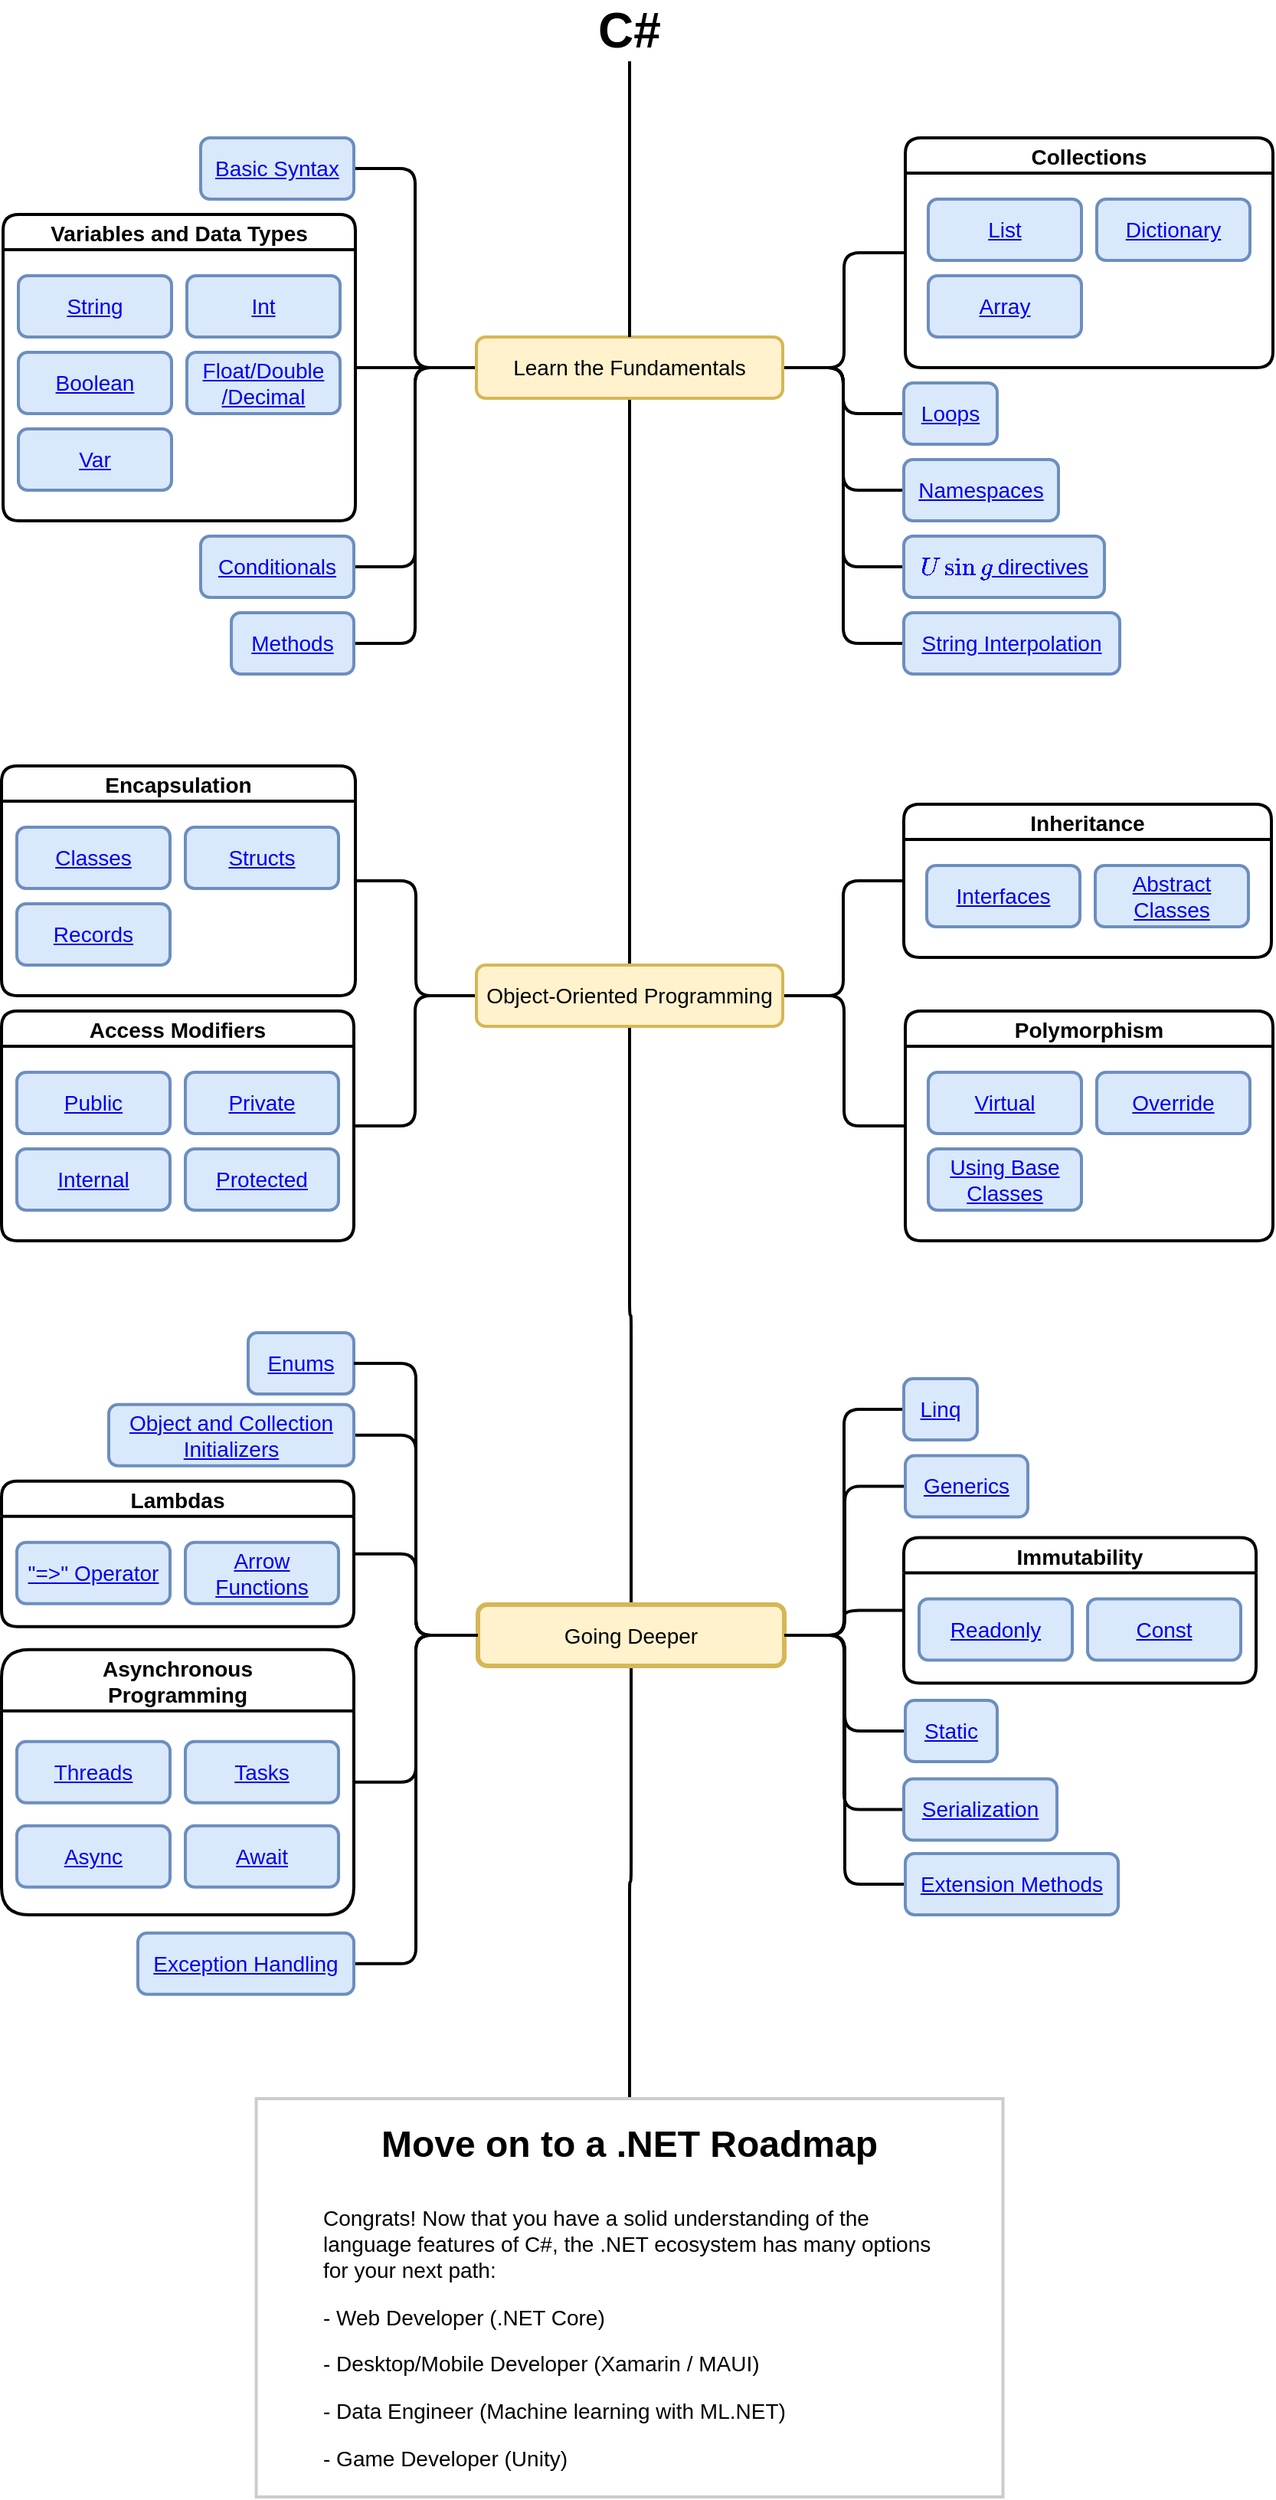 <mxfile version="16.5.2" type="github">
  <diagram id="Bi8yQc8i4gSCwa7ISA3M" name="Page-1">
    <mxGraphModel dx="1038" dy="575" grid="1" gridSize="10" guides="1" tooltips="1" connect="1" arrows="0" fold="1" page="1" pageScale="1" pageWidth="850" pageHeight="1100" math="0" shadow="0">
      <root>
        <mxCell id="0" />
        <mxCell id="1" parent="0" />
        <mxCell id="HOgNb5vJPWKjZWPz9B7e-17" style="edgeStyle=orthogonalEdgeStyle;rounded=1;orthogonalLoop=1;jettySize=auto;html=1;exitX=0;exitY=0.5;exitDx=0;exitDy=0;entryX=1;entryY=0.5;entryDx=0;entryDy=0;fontSize=14;endArrow=none;endFill=0;strokeWidth=2;" parent="1" source="HOgNb5vJPWKjZWPz9B7e-1" target="HOgNb5vJPWKjZWPz9B7e-3" edge="1">
          <mxGeometry relative="1" as="geometry">
            <mxPoint x="311" y="150" as="sourcePoint" />
          </mxGeometry>
        </mxCell>
        <mxCell id="HOgNb5vJPWKjZWPz9B7e-18" style="edgeStyle=orthogonalEdgeStyle;rounded=1;orthogonalLoop=1;jettySize=auto;html=1;exitX=0;exitY=0.5;exitDx=0;exitDy=0;entryX=1;entryY=0.5;entryDx=0;entryDy=0;fontSize=14;endArrow=none;endFill=0;strokeWidth=2;" parent="1" source="HOgNb5vJPWKjZWPz9B7e-1" target="lwvj8f8YE6O9QnCj63W--41" edge="1">
          <mxGeometry relative="1" as="geometry">
            <mxPoint x="311" y="150" as="sourcePoint" />
            <mxPoint x="250" y="290" as="targetPoint" />
          </mxGeometry>
        </mxCell>
        <mxCell id="HOgNb5vJPWKjZWPz9B7e-20" style="edgeStyle=orthogonalEdgeStyle;rounded=1;orthogonalLoop=1;jettySize=auto;html=1;exitX=0;exitY=0.5;exitDx=0;exitDy=0;entryX=1;entryY=0.5;entryDx=0;entryDy=0;fontSize=14;endArrow=none;endFill=0;strokeWidth=2;" parent="1" source="HOgNb5vJPWKjZWPz9B7e-1" target="HOgNb5vJPWKjZWPz9B7e-5" edge="1">
          <mxGeometry relative="1" as="geometry">
            <mxPoint x="311" y="150" as="sourcePoint" />
          </mxGeometry>
        </mxCell>
        <mxCell id="HOgNb5vJPWKjZWPz9B7e-21" style="edgeStyle=orthogonalEdgeStyle;rounded=1;orthogonalLoop=1;jettySize=auto;html=1;exitX=0;exitY=0.5;exitDx=0;exitDy=0;entryX=1;entryY=0.5;entryDx=0;entryDy=0;fontSize=14;endArrow=none;endFill=0;strokeWidth=2;" parent="1" source="HOgNb5vJPWKjZWPz9B7e-1" target="HOgNb5vJPWKjZWPz9B7e-6" edge="1">
          <mxGeometry relative="1" as="geometry">
            <mxPoint x="311" y="150" as="sourcePoint" />
          </mxGeometry>
        </mxCell>
        <mxCell id="HOgNb5vJPWKjZWPz9B7e-24" style="edgeStyle=orthogonalEdgeStyle;rounded=1;orthogonalLoop=1;jettySize=auto;html=1;exitX=1;exitY=0.5;exitDx=0;exitDy=0;entryX=0;entryY=0.5;entryDx=0;entryDy=0;fontSize=14;endArrow=none;endFill=0;strokeWidth=2;" parent="1" source="HOgNb5vJPWKjZWPz9B7e-1" target="HOgNb5vJPWKjZWPz9B7e-7" edge="1">
          <mxGeometry relative="1" as="geometry" />
        </mxCell>
        <mxCell id="HOgNb5vJPWKjZWPz9B7e-25" style="edgeStyle=orthogonalEdgeStyle;rounded=1;orthogonalLoop=1;jettySize=auto;html=1;exitX=1;exitY=0.5;exitDx=0;exitDy=0;entryX=0;entryY=0.5;entryDx=0;entryDy=0;fontSize=14;endArrow=none;endFill=0;strokeWidth=2;" parent="1" source="HOgNb5vJPWKjZWPz9B7e-1" target="HOgNb5vJPWKjZWPz9B7e-10" edge="1">
          <mxGeometry relative="1" as="geometry" />
        </mxCell>
        <mxCell id="HOgNb5vJPWKjZWPz9B7e-28" style="edgeStyle=orthogonalEdgeStyle;rounded=1;orthogonalLoop=1;jettySize=auto;html=1;exitX=0.5;exitY=1;exitDx=0;exitDy=0;fontSize=14;endArrow=none;endFill=0;strokeWidth=2;" parent="1" source="HOgNb5vJPWKjZWPz9B7e-1" target="HOgNb5vJPWKjZWPz9B7e-27" edge="1">
          <mxGeometry relative="1" as="geometry" />
        </mxCell>
        <mxCell id="lwvj8f8YE6O9QnCj63W--19" style="edgeStyle=orthogonalEdgeStyle;rounded=1;orthogonalLoop=1;jettySize=auto;html=1;exitX=1;exitY=0.5;exitDx=0;exitDy=0;entryX=0;entryY=0.5;entryDx=0;entryDy=0;endArrow=none;endFill=0;strokeWidth=2;" parent="1" source="HOgNb5vJPWKjZWPz9B7e-1" target="HOgNb5vJPWKjZWPz9B7e-9" edge="1">
          <mxGeometry relative="1" as="geometry" />
        </mxCell>
        <mxCell id="lwvj8f8YE6O9QnCj63W--40" style="edgeStyle=orthogonalEdgeStyle;rounded=1;orthogonalLoop=1;jettySize=auto;html=1;exitX=1;exitY=0.5;exitDx=0;exitDy=0;entryX=0;entryY=0.5;entryDx=0;entryDy=0;endArrow=none;endFill=0;strokeWidth=2;" parent="1" source="HOgNb5vJPWKjZWPz9B7e-1" target="lwvj8f8YE6O9QnCj63W--36" edge="1">
          <mxGeometry relative="1" as="geometry" />
        </mxCell>
        <mxCell id="lwvj8f8YE6O9QnCj63W--48" style="edgeStyle=orthogonalEdgeStyle;rounded=1;orthogonalLoop=1;jettySize=auto;html=1;exitX=1;exitY=0.5;exitDx=0;exitDy=0;entryX=0;entryY=0.5;entryDx=0;entryDy=0;endArrow=none;endFill=0;strokeWidth=2;" parent="1" source="HOgNb5vJPWKjZWPz9B7e-1" target="lwvj8f8YE6O9QnCj63W--47" edge="1">
          <mxGeometry relative="1" as="geometry" />
        </mxCell>
        <object label="&lt;font style=&quot;font-size: 14px;&quot;&gt;Learn the Fundamentals&lt;/font&gt;" id="HOgNb5vJPWKjZWPz9B7e-1">
          <mxCell style="rounded=1;whiteSpace=wrap;html=1;fillColor=#fff2cc;strokeColor=#d6b656;strokeWidth=2;fontSize=14;" parent="1" vertex="1">
            <mxGeometry x="320" y="260" width="200" height="40" as="geometry" />
          </mxCell>
        </object>
        <mxCell id="HOgNb5vJPWKjZWPz9B7e-19" style="edgeStyle=orthogonalEdgeStyle;rounded=1;orthogonalLoop=1;jettySize=auto;html=1;exitX=0.5;exitY=1;exitDx=0;exitDy=0;entryX=0.5;entryY=0;entryDx=0;entryDy=0;fontSize=14;endArrow=none;endFill=0;strokeWidth=2;" parent="1" source="HOgNb5vJPWKjZWPz9B7e-2" target="HOgNb5vJPWKjZWPz9B7e-1" edge="1">
          <mxGeometry relative="1" as="geometry" />
        </mxCell>
        <mxCell id="HOgNb5vJPWKjZWPz9B7e-2" value="&lt;div style=&quot;font-size: 32px&quot;&gt;&lt;font style=&quot;font-size: 32px&quot;&gt;&lt;b&gt;&lt;font style=&quot;font-size: 32px&quot;&gt;C#&lt;/font&gt;&lt;/b&gt;&lt;/font&gt;&lt;/div&gt;" style="text;html=1;strokeColor=none;fillColor=none;align=center;verticalAlign=middle;whiteSpace=wrap;rounded=0;fontSize=24;" parent="1" vertex="1">
          <mxGeometry x="385" y="40" width="70" height="40" as="geometry" />
        </mxCell>
        <UserObject label="&lt;div style=&quot;font-size: 14px&quot;&gt;&lt;a href=&quot;https://docs.microsoft.com/en-us/dotnet/csharp/tour-of-csharp/tutorials/hello-world&quot;&gt;Basic Syntax&lt;/a&gt;&lt;/div&gt;" link="https://docs.microsoft.com/en-us/dotnet/csharp/tour-of-csharp/tutorials/hello-world" id="HOgNb5vJPWKjZWPz9B7e-3">
          <mxCell style="rounded=1;whiteSpace=wrap;html=1;fillColor=#dae8fc;strokeColor=#6c8ebf;strokeWidth=2;fontSize=14;" parent="1" vertex="1">
            <mxGeometry x="140" y="130" width="100" height="40" as="geometry" />
          </mxCell>
        </UserObject>
        <UserObject label="&lt;div style=&quot;font-size: 14px&quot;&gt;&lt;a href=&quot;https://docs.microsoft.com/en-us/dotnet/csharp/language-reference/statements/selection-statements&quot;&gt;Conditionals&lt;/a&gt;&lt;/div&gt;" link="https://docs.microsoft.com/en-us/dotnet/csharp/language-reference/statements/selection-statements" linkTarget="_blank" id="HOgNb5vJPWKjZWPz9B7e-5">
          <mxCell style="rounded=1;whiteSpace=wrap;html=1;fillColor=#dae8fc;strokeColor=#6c8ebf;strokeWidth=2;fontSize=14;" parent="1" vertex="1">
            <mxGeometry x="140" y="390" width="100" height="40" as="geometry" />
          </mxCell>
        </UserObject>
        <UserObject label="&lt;a href=&quot;https://docs.microsoft.com/en-us/dotnet/csharp/methods&quot;&gt;Methods&lt;/a&gt;" link="https://docs.microsoft.com/en-us/dotnet/csharp/methods" linkTarget="_blank" id="HOgNb5vJPWKjZWPz9B7e-6">
          <mxCell style="rounded=1;whiteSpace=wrap;html=1;fillColor=#dae8fc;strokeColor=#6c8ebf;strokeWidth=2;fontSize=14;" parent="1" vertex="1">
            <mxGeometry x="160" y="440" width="80" height="40" as="geometry" />
          </mxCell>
        </UserObject>
        <UserObject label="&lt;a href=&quot;https://docs.microsoft.com/en-us/dotnet/csharp/fundamentals/types/namespaces&quot;&gt;Namespaces&lt;/a&gt;" link="https://docs.microsoft.com/en-us/dotnet/csharp/fundamentals/types/namespaces" linkTarget="_blank" id="HOgNb5vJPWKjZWPz9B7e-7">
          <mxCell style="rounded=1;whiteSpace=wrap;html=1;fillColor=#dae8fc;strokeColor=#6c8ebf;strokeWidth=2;fontSize=14;" parent="1" vertex="1">
            <mxGeometry x="599" y="340" width="101" height="40" as="geometry" />
          </mxCell>
        </UserObject>
        <UserObject label="&lt;a href=&quot;https://docs.microsoft.com/en-us/dotnet/csharp/language-reference/statements/iteration-statements&quot;&gt;Loops&lt;/a&gt;" link="https://docs.microsoft.com/en-us/dotnet/csharp/language-reference/statements/iteration-statements" linkTarget="_blank" id="HOgNb5vJPWKjZWPz9B7e-9">
          <mxCell style="rounded=1;whiteSpace=wrap;html=1;fillColor=#dae8fc;strokeColor=#6c8ebf;strokeWidth=2;fontSize=14;" parent="1" vertex="1">
            <mxGeometry x="599" y="290" width="61" height="40" as="geometry" />
          </mxCell>
        </UserObject>
        <UserObject label="&lt;div style=&quot;font-size: 14px&quot;&gt;&lt;a href=&quot;https://docs.microsoft.com/en-us/dotnet/csharp/language-reference/tokens/interpolated&quot;&gt;String Interpolation&lt;br style=&quot;font-size: 14px&quot;&gt;&lt;/a&gt;&lt;/div&gt;" link="https://docs.microsoft.com/en-us/dotnet/csharp/language-reference/tokens/interpolated" linkTarget="_blank" id="HOgNb5vJPWKjZWPz9B7e-10">
          <mxCell style="rounded=1;whiteSpace=wrap;html=1;fillColor=#dae8fc;strokeColor=#6c8ebf;strokeWidth=2;fontSize=14;" parent="1" vertex="1">
            <mxGeometry x="599" y="440" width="141" height="40" as="geometry" />
          </mxCell>
        </UserObject>
        <mxCell id="HOgNb5vJPWKjZWPz9B7e-49" style="edgeStyle=orthogonalEdgeStyle;rounded=1;orthogonalLoop=1;jettySize=auto;html=1;exitX=1;exitY=0.5;exitDx=0;exitDy=0;entryX=0;entryY=0.5;entryDx=0;entryDy=0;fontSize=14;endArrow=none;endFill=0;strokeWidth=2;" parent="1" source="HOgNb5vJPWKjZWPz9B7e-27" target="HOgNb5vJPWKjZWPz9B7e-41" edge="1">
          <mxGeometry relative="1" as="geometry" />
        </mxCell>
        <mxCell id="HOgNb5vJPWKjZWPz9B7e-50" style="edgeStyle=orthogonalEdgeStyle;rounded=1;orthogonalLoop=1;jettySize=auto;html=1;exitX=1;exitY=0.5;exitDx=0;exitDy=0;entryX=0;entryY=0.5;entryDx=0;entryDy=0;fontSize=14;endArrow=none;endFill=0;strokeWidth=2;" parent="1" source="HOgNb5vJPWKjZWPz9B7e-27" target="HOgNb5vJPWKjZWPz9B7e-36" edge="1">
          <mxGeometry relative="1" as="geometry" />
        </mxCell>
        <mxCell id="TVtdVuU6rrKW41aySdb2-4" style="edgeStyle=orthogonalEdgeStyle;rounded=1;orthogonalLoop=1;jettySize=auto;html=1;exitX=0.5;exitY=1;exitDx=0;exitDy=0;fontSize=24;endArrow=none;endFill=0;strokeWidth=2;" parent="1" source="HOgNb5vJPWKjZWPz9B7e-27" target="TVtdVuU6rrKW41aySdb2-2" edge="1">
          <mxGeometry relative="1" as="geometry" />
        </mxCell>
        <mxCell id="lwvj8f8YE6O9QnCj63W--28" style="edgeStyle=orthogonalEdgeStyle;rounded=1;orthogonalLoop=1;jettySize=auto;html=1;exitX=0;exitY=0.5;exitDx=0;exitDy=0;entryX=1;entryY=0.5;entryDx=0;entryDy=0;endArrow=none;endFill=0;strokeWidth=2;" parent="1" source="HOgNb5vJPWKjZWPz9B7e-27" target="lwvj8f8YE6O9QnCj63W--2" edge="1">
          <mxGeometry relative="1" as="geometry" />
        </mxCell>
        <mxCell id="lwvj8f8YE6O9QnCj63W--46" style="edgeStyle=orthogonalEdgeStyle;rounded=1;orthogonalLoop=1;jettySize=auto;html=1;exitX=0;exitY=0.5;exitDx=0;exitDy=0;entryX=1;entryY=0.5;entryDx=0;entryDy=0;endArrow=none;endFill=0;strokeWidth=2;" parent="1" source="HOgNb5vJPWKjZWPz9B7e-27" target="HOgNb5vJPWKjZWPz9B7e-31" edge="1">
          <mxGeometry relative="1" as="geometry" />
        </mxCell>
        <mxCell id="HOgNb5vJPWKjZWPz9B7e-27" value="&lt;div style=&quot;font-size: 14px&quot;&gt;&lt;font style=&quot;font-size: 14px&quot;&gt;Object-Oriented Programming&lt;/font&gt;&lt;/div&gt;" style="rounded=1;whiteSpace=wrap;html=1;fillColor=#fff2cc;strokeColor=#d6b656;strokeWidth=2;" parent="1" vertex="1">
          <mxGeometry x="320" y="670" width="200" height="40" as="geometry" />
        </mxCell>
        <UserObject label="Encapsulation" link="https://docs.microsoft.com/en-us/dotnet/csharp/fundamentals/object-oriented/" id="HOgNb5vJPWKjZWPz9B7e-31">
          <mxCell style="swimlane;rounded=1;fontSize=14;strokeWidth=2;" parent="1" vertex="1">
            <mxGeometry x="10" y="540" width="231" height="150" as="geometry" />
          </mxCell>
        </UserObject>
        <UserObject label="&lt;a href=&quot;https://docs.microsoft.com/en-us/dotnet/csharp/fundamentals/types/classes&quot;&gt;Classes&lt;/a&gt;" link="https://docs.microsoft.com/en-us/dotnet/csharp/fundamentals/types/classes" linkTarget="_blank" id="HOgNb5vJPWKjZWPz9B7e-30">
          <mxCell style="rounded=1;whiteSpace=wrap;html=1;fillColor=#dae8fc;strokeColor=#6c8ebf;strokeWidth=2;fontSize=14;" parent="HOgNb5vJPWKjZWPz9B7e-31" vertex="1">
            <mxGeometry x="10" y="40" width="100" height="40" as="geometry" />
          </mxCell>
        </UserObject>
        <UserObject label="&lt;a href=&quot;https://docs.microsoft.com/en-us/dotnet/csharp/language-reference/builtin-types/struct&quot;&gt;Structs&lt;/a&gt;" link="https://docs.microsoft.com/en-us/dotnet/csharp/language-reference/builtin-types/struct" id="HOgNb5vJPWKjZWPz9B7e-34">
          <mxCell style="rounded=1;whiteSpace=wrap;html=1;fillColor=#dae8fc;strokeColor=#6c8ebf;strokeWidth=2;fontSize=14;" parent="HOgNb5vJPWKjZWPz9B7e-31" vertex="1">
            <mxGeometry x="120" y="40" width="100" height="40" as="geometry" />
          </mxCell>
        </UserObject>
        <UserObject label="&lt;a href=&quot;https://docs.microsoft.com/en-us/dotnet/csharp/fundamentals/types/records&quot;&gt;Records&lt;/a&gt;" link="https://docs.microsoft.com/en-us/dotnet/csharp/fundamentals/types/records" linkTarget="_blank" id="HOgNb5vJPWKjZWPz9B7e-35">
          <mxCell style="rounded=1;whiteSpace=wrap;html=1;fillColor=#dae8fc;strokeColor=#6c8ebf;strokeWidth=2;fontSize=14;" parent="HOgNb5vJPWKjZWPz9B7e-31" vertex="1">
            <mxGeometry x="10" y="90" width="100" height="40" as="geometry" />
          </mxCell>
        </UserObject>
        <mxCell id="HOgNb5vJPWKjZWPz9B7e-36" value="Inheritance" style="swimlane;rounded=1;fontSize=14;strokeWidth=2;" parent="1" vertex="1">
          <mxGeometry x="599" y="565" width="240" height="100" as="geometry" />
        </mxCell>
        <UserObject label="&lt;a href=&quot;https://docs.microsoft.com/en-us/dotnet/csharp/fundamentals/types/interfaces&quot;&gt;Interfaces&lt;/a&gt;" link="https://docs.microsoft.com/en-us/dotnet/csharp/fundamentals/types/interfaces" linkTarget="_blank" id="HOgNb5vJPWKjZWPz9B7e-37">
          <mxCell style="rounded=1;whiteSpace=wrap;html=1;fillColor=#dae8fc;strokeColor=#6c8ebf;strokeWidth=2;fontSize=14;" parent="HOgNb5vJPWKjZWPz9B7e-36" vertex="1">
            <mxGeometry x="15" y="40" width="100" height="40" as="geometry" />
          </mxCell>
        </UserObject>
        <UserObject label="&lt;a href=&quot;https://docs.microsoft.com/en-us/dotnet/csharp/language-reference/keywords/abstract&quot;&gt;Abstract Classes&lt;/a&gt;" link="https://docs.microsoft.com/en-us/dotnet/csharp/language-reference/keywords/abstract" linkTarget="_blank" id="HOgNb5vJPWKjZWPz9B7e-38">
          <mxCell style="rounded=1;whiteSpace=wrap;html=1;fillColor=#dae8fc;strokeColor=#6c8ebf;strokeWidth=2;fontSize=14;" parent="HOgNb5vJPWKjZWPz9B7e-36" vertex="1">
            <mxGeometry x="125" y="40" width="100" height="40" as="geometry" />
          </mxCell>
        </UserObject>
        <mxCell id="HOgNb5vJPWKjZWPz9B7e-41" value="Polymorphism" style="swimlane;rounded=1;fontSize=14;strokeWidth=2;" parent="1" vertex="1">
          <mxGeometry x="600" y="700" width="240" height="150" as="geometry" />
        </mxCell>
        <UserObject label="&lt;a href=&quot;https://docs.microsoft.com/en-us/dotnet/csharp/language-reference/keywords/virtual&quot;&gt;Virtual&lt;/a&gt;" link="https://docs.microsoft.com/en-us/dotnet/csharp/language-reference/keywords/virtual" linkTarget="_blank" id="HOgNb5vJPWKjZWPz9B7e-43">
          <mxCell style="rounded=1;whiteSpace=wrap;html=1;fillColor=#dae8fc;strokeColor=#6c8ebf;strokeWidth=2;fontSize=14;" parent="HOgNb5vJPWKjZWPz9B7e-41" vertex="1">
            <mxGeometry x="15" y="40" width="100" height="40" as="geometry" />
          </mxCell>
        </UserObject>
        <UserObject label="&lt;a href=&quot;https://docs.microsoft.com/en-us/dotnet/csharp/language-reference/keywords/override&quot;&gt;Override&lt;/a&gt;" link="https://docs.microsoft.com/en-us/dotnet/csharp/language-reference/keywords/override" linkTarget="_blank" id="HOgNb5vJPWKjZWPz9B7e-44">
          <mxCell style="rounded=1;whiteSpace=wrap;html=1;fillColor=#dae8fc;strokeColor=#6c8ebf;strokeWidth=2;fontSize=14;" parent="HOgNb5vJPWKjZWPz9B7e-41" vertex="1">
            <mxGeometry x="125" y="40" width="100" height="40" as="geometry" />
          </mxCell>
        </UserObject>
        <UserObject label="&lt;a href=&quot;https://docs.microsoft.com/en-us/dotnet/csharp/language-reference/keywords/base&quot;&gt;Using Base Classes&lt;/a&gt;" link="https://docs.microsoft.com/en-us/dotnet/csharp/language-reference/keywords/base" linkTarget="_blank" id="HOgNb5vJPWKjZWPz9B7e-42">
          <mxCell style="rounded=1;whiteSpace=wrap;html=1;fillColor=#dae8fc;strokeColor=#6c8ebf;strokeWidth=2;fontSize=14;" parent="HOgNb5vJPWKjZWPz9B7e-41" vertex="1">
            <mxGeometry x="15" y="90" width="100" height="40" as="geometry" />
          </mxCell>
        </UserObject>
        <mxCell id="TVtdVuU6rrKW41aySdb2-7" style="edgeStyle=orthogonalEdgeStyle;rounded=1;orthogonalLoop=1;jettySize=auto;html=1;entryX=1;entryY=0.5;entryDx=0;entryDy=0;fontSize=24;endArrow=none;endFill=0;strokeWidth=2;" parent="1" source="TVtdVuU6rrKW41aySdb2-2" target="TVtdVuU6rrKW41aySdb2-5" edge="1">
          <mxGeometry relative="1" as="geometry">
            <mxPoint x="320.0" y="1054.37" as="sourcePoint" />
          </mxGeometry>
        </mxCell>
        <mxCell id="TVtdVuU6rrKW41aySdb2-20" style="edgeStyle=orthogonalEdgeStyle;rounded=1;orthogonalLoop=1;jettySize=auto;html=1;entryX=1;entryY=0.5;entryDx=0;entryDy=0;fontSize=24;endArrow=none;endFill=0;strokeWidth=2;" parent="1" source="TVtdVuU6rrKW41aySdb2-2" target="TVtdVuU6rrKW41aySdb2-12" edge="1">
          <mxGeometry relative="1" as="geometry">
            <mxPoint x="320.0" y="1054.37" as="sourcePoint" />
          </mxGeometry>
        </mxCell>
        <mxCell id="TVtdVuU6rrKW41aySdb2-23" style="edgeStyle=orthogonalEdgeStyle;rounded=1;orthogonalLoop=1;jettySize=auto;html=1;exitX=1;exitY=0.5;exitDx=0;exitDy=0;entryX=0;entryY=0.5;entryDx=0;entryDy=0;fontSize=24;endArrow=none;endFill=0;strokeWidth=2;" parent="1" source="TVtdVuU6rrKW41aySdb2-2" target="TVtdVuU6rrKW41aySdb2-21" edge="1">
          <mxGeometry relative="1" as="geometry" />
        </mxCell>
        <mxCell id="TVtdVuU6rrKW41aySdb2-24" style="edgeStyle=orthogonalEdgeStyle;rounded=1;orthogonalLoop=1;jettySize=auto;html=1;exitX=1;exitY=0.5;exitDx=0;exitDy=0;entryX=0;entryY=0.5;entryDx=0;entryDy=0;fontSize=24;endArrow=none;endFill=0;strokeWidth=2;" parent="1" source="TVtdVuU6rrKW41aySdb2-2" target="TVtdVuU6rrKW41aySdb2-22" edge="1">
          <mxGeometry relative="1" as="geometry" />
        </mxCell>
        <mxCell id="TVtdVuU6rrKW41aySdb2-38" style="edgeStyle=orthogonalEdgeStyle;rounded=1;orthogonalLoop=1;jettySize=auto;html=1;exitX=0.5;exitY=1;exitDx=0;exitDy=0;entryX=0.5;entryY=0;entryDx=0;entryDy=0;fontSize=14;endArrow=none;endFill=0;strokeWidth=2;" parent="1" source="TVtdVuU6rrKW41aySdb2-2" target="lwvj8f8YE6O9QnCj63W--57" edge="1">
          <mxGeometry relative="1" as="geometry">
            <mxPoint x="420" y="1260.0" as="targetPoint" />
          </mxGeometry>
        </mxCell>
        <mxCell id="lwvj8f8YE6O9QnCj63W--29" style="edgeStyle=orthogonalEdgeStyle;rounded=1;orthogonalLoop=1;jettySize=auto;html=1;exitX=1;exitY=0.5;exitDx=0;exitDy=0;entryX=0;entryY=0.5;entryDx=0;entryDy=0;endArrow=none;endFill=0;strokeWidth=2;" parent="1" source="TVtdVuU6rrKW41aySdb2-2" target="quayTeWEfiAioYH7ORwF-3" edge="1">
          <mxGeometry relative="1" as="geometry" />
        </mxCell>
        <mxCell id="lwvj8f8YE6O9QnCj63W--53" style="edgeStyle=orthogonalEdgeStyle;rounded=1;orthogonalLoop=1;jettySize=auto;html=1;exitX=1;exitY=0.5;exitDx=0;exitDy=0;entryX=0;entryY=0.5;entryDx=0;entryDy=0;endArrow=none;endFill=0;strokeWidth=2;" parent="1" source="TVtdVuU6rrKW41aySdb2-2" target="TVtdVuU6rrKW41aySdb2-3" edge="1">
          <mxGeometry relative="1" as="geometry" />
        </mxCell>
        <mxCell id="lwvj8f8YE6O9QnCj63W--54" style="edgeStyle=orthogonalEdgeStyle;rounded=1;orthogonalLoop=1;jettySize=auto;html=1;entryX=1;entryY=0.5;entryDx=0;entryDy=0;endArrow=none;endFill=0;strokeWidth=2;" parent="1" source="TVtdVuU6rrKW41aySdb2-2" target="TVtdVuU6rrKW41aySdb2-16" edge="1">
          <mxGeometry relative="1" as="geometry">
            <mxPoint x="320.0" y="1054.37" as="sourcePoint" />
          </mxGeometry>
        </mxCell>
        <mxCell id="TVtdVuU6rrKW41aySdb2-2" value="&lt;font style=&quot;font-size: 14px&quot;&gt;Going Deeper&lt;/font&gt;" style="rounded=1;whiteSpace=wrap;html=1;fillColor=#fff2cc;strokeColor=#d6b656;strokeWidth=3;" parent="1" vertex="1">
          <mxGeometry x="321" y="1087.5" width="200" height="40" as="geometry" />
        </mxCell>
        <UserObject label="&lt;a href=&quot;https://docs.microsoft.com/en-us/dotnet/csharp/linq/&quot;&gt;Linq&lt;/a&gt;" link="https://docs.microsoft.com/en-us/dotnet/csharp/linq/" linkTarget="_blank" id="TVtdVuU6rrKW41aySdb2-3">
          <mxCell style="rounded=1;whiteSpace=wrap;html=1;fillColor=#dae8fc;strokeColor=#6c8ebf;strokeWidth=2;fontSize=14;" parent="1" vertex="1">
            <mxGeometry x="599" y="940" width="48" height="40" as="geometry" />
          </mxCell>
        </UserObject>
        <UserObject label="&lt;a href=&quot;https://docs.microsoft.com/en-us/dotnet/csharp/programming-guide/classes-and-structs/object-and-collection-initializers&quot;&gt;Object and Collection Initializers&lt;/a&gt;" link="https://docs.microsoft.com/en-us/dotnet/csharp/programming-guide/classes-and-structs/object-and-collection-initializers" linkTarget="_blank" id="TVtdVuU6rrKW41aySdb2-5">
          <mxCell style="rounded=1;whiteSpace=wrap;html=1;fillColor=#dae8fc;strokeColor=#6c8ebf;strokeWidth=2;fontSize=14;" parent="1" vertex="1">
            <mxGeometry x="80" y="956.87" width="160" height="40" as="geometry" />
          </mxCell>
        </UserObject>
        <mxCell id="TVtdVuU6rrKW41aySdb2-12" value="Lambdas" style="swimlane;rounded=1;fontSize=14;strokeWidth=2;" parent="1" vertex="1">
          <mxGeometry x="10" y="1006.87" width="230" height="95" as="geometry" />
        </mxCell>
        <UserObject label="&lt;a href=&quot;https://docs.microsoft.com/en-us/dotnet/csharp/language-reference/operators/lambda-expressions&quot;&gt;Arrow Functions&lt;/a&gt;" link="https://docs.microsoft.com/en-us/dotnet/csharp/language-reference/operators/lambda-expressions" linkTarget="_blank" id="TVtdVuU6rrKW41aySdb2-13">
          <mxCell style="rounded=1;whiteSpace=wrap;html=1;fillColor=#dae8fc;strokeColor=#6c8ebf;strokeWidth=2;fontSize=14;" parent="TVtdVuU6rrKW41aySdb2-12" vertex="1">
            <mxGeometry x="120" y="40" width="100" height="40" as="geometry" />
          </mxCell>
        </UserObject>
        <UserObject label="&lt;a href=&quot;https://docs.microsoft.com/en-us/dotnet/csharp/language-reference/operators/lambda-operator&quot;&gt;&quot;=&amp;gt;&quot; Operator&lt;/a&gt;" link="https://docs.microsoft.com/en-us/dotnet/csharp/language-reference/operators/lambda-operator" linkTarget="_blank" id="TVtdVuU6rrKW41aySdb2-14">
          <mxCell style="rounded=1;whiteSpace=wrap;html=1;fillColor=#dae8fc;strokeColor=#6c8ebf;strokeWidth=2;fontSize=14;" parent="TVtdVuU6rrKW41aySdb2-12" vertex="1">
            <mxGeometry x="10" y="40" width="100" height="40" as="geometry" />
          </mxCell>
        </UserObject>
        <UserObject label="Asynchronous &#xa;Programming" link="https://docs.microsoft.com/en-us/dotnet/csharp/programming-guide/concepts/async/" id="TVtdVuU6rrKW41aySdb2-16">
          <mxCell style="swimlane;rounded=1;fontSize=14;strokeWidth=2;startSize=40;" parent="1" vertex="1">
            <mxGeometry x="10" y="1116.87" width="230" height="173.13" as="geometry" />
          </mxCell>
        </UserObject>
        <UserObject label="&lt;a href=&quot;https://docs.microsoft.com/en-us/dotnet/csharp/programming-guide/concepts/async/&quot;&gt;Tasks&lt;/a&gt;" link="https://docs.microsoft.com/en-us/dotnet/csharp/programming-guide/concepts/async/" linkTarget="_blank" id="TVtdVuU6rrKW41aySdb2-17">
          <mxCell style="rounded=1;whiteSpace=wrap;html=1;fillColor=#dae8fc;strokeColor=#6c8ebf;strokeWidth=2;fontSize=14;" parent="TVtdVuU6rrKW41aySdb2-16" vertex="1">
            <mxGeometry x="120" y="60" width="100" height="40" as="geometry" />
          </mxCell>
        </UserObject>
        <UserObject label="&lt;a href=&quot;https://docs.microsoft.com/en-us/dotnet/csharp/language-reference/keywords/async&quot;&gt;Async&lt;/a&gt;&lt;a href=&quot;https://docs.microsoft.com/en-us/dotnet/csharp/language-reference/operators/await&quot;&gt;&lt;/a&gt;" link="https://docs.microsoft.com/en-us/dotnet/csharp/language-reference/keywords/async" linkTarget="_blank" id="TVtdVuU6rrKW41aySdb2-18">
          <mxCell style="rounded=1;whiteSpace=wrap;html=1;fillColor=#dae8fc;strokeColor=#6c8ebf;strokeWidth=2;fontSize=14;" parent="TVtdVuU6rrKW41aySdb2-16" vertex="1">
            <mxGeometry x="10" y="115" width="100" height="40" as="geometry" />
          </mxCell>
        </UserObject>
        <UserObject label="&lt;a href=&quot;https://docs.microsoft.com/en-us/dotnet/csharp/language-reference/operators/await&quot;&gt;Await&lt;/a&gt;" link="https://docs.microsoft.com/en-us/dotnet/csharp/language-reference/operators/await" linkTarget="_blank" id="lwvj8f8YE6O9QnCj63W--49">
          <mxCell style="rounded=1;whiteSpace=wrap;html=1;fillColor=#dae8fc;strokeColor=#6c8ebf;strokeWidth=2;fontSize=14;" parent="TVtdVuU6rrKW41aySdb2-16" vertex="1">
            <mxGeometry x="120" y="115" width="100" height="40" as="geometry" />
          </mxCell>
        </UserObject>
        <UserObject label="&lt;a href=&quot;https://docs.microsoft.com/en-us/dotnet/standard/threading/using-threads-and-threading&quot;&gt;Threads&lt;/a&gt;" link="https://docs.microsoft.com/en-us/dotnet/standard/threading/using-threads-and-threading" linkTarget="_blank" id="lwvj8f8YE6O9QnCj63W--50">
          <mxCell style="rounded=1;whiteSpace=wrap;html=1;fillColor=#dae8fc;strokeColor=#6c8ebf;strokeWidth=2;fontSize=14;" parent="TVtdVuU6rrKW41aySdb2-16" vertex="1">
            <mxGeometry x="10" y="60" width="100" height="40" as="geometry" />
          </mxCell>
        </UserObject>
        <UserObject label="&lt;a href=&quot;https://docs.microsoft.com/en-us/dotnet/csharp/programming-guide/concepts/serialization/&quot;&gt;Serialization&lt;/a&gt;" link="https://docs.microsoft.com/en-us/dotnet/csharp/programming-guide/concepts/serialization/" linkTarget="_blank" id="TVtdVuU6rrKW41aySdb2-21">
          <mxCell style="rounded=1;whiteSpace=wrap;html=1;fillColor=#dae8fc;strokeColor=#6c8ebf;strokeWidth=2;fontSize=14;" parent="1" vertex="1">
            <mxGeometry x="599" y="1201.25" width="100" height="40" as="geometry" />
          </mxCell>
        </UserObject>
        <UserObject label="&lt;div&gt;&lt;a href=&quot;https://docs.microsoft.com/en-us/dotnet/csharp/programming-guide/classes-and-structs/extension-methods&quot;&gt;Extension Methods&lt;/a&gt;&lt;/div&gt;" link="https://docs.microsoft.com/en-us/dotnet/csharp/programming-guide/classes-and-structs/extension-methods" linkTarget="_blank" id="TVtdVuU6rrKW41aySdb2-22">
          <mxCell style="rounded=1;whiteSpace=wrap;html=1;fillColor=#dae8fc;strokeColor=#6c8ebf;strokeWidth=2;fontSize=14;" parent="1" vertex="1">
            <mxGeometry x="600" y="1250.0" width="139" height="40" as="geometry" />
          </mxCell>
        </UserObject>
        <UserObject label="&lt;a href=&quot;https://docs.microsoft.com/en-us/dotnet/csharp/fundamentals/types/generics&quot;&gt;Generics&lt;/a&gt;" link="https://docs.microsoft.com/en-us/dotnet/csharp/fundamentals/types/generics" linkTarget="_blank" id="quayTeWEfiAioYH7ORwF-3">
          <mxCell style="rounded=1;whiteSpace=wrap;html=1;fillColor=#dae8fc;strokeColor=#6c8ebf;strokeWidth=2;fontSize=14;" parent="1" vertex="1">
            <mxGeometry x="600" y="990.31" width="80" height="40" as="geometry" />
          </mxCell>
        </UserObject>
        <UserObject label="Access Modifiers" link="https://docs.microsoft.com/en-us/dotnet/csharp/programming-guide/classes-and-structs/access-modifiers" id="lwvj8f8YE6O9QnCj63W--2">
          <mxCell style="swimlane;rounded=1;fontSize=14;strokeWidth=2;" parent="1" vertex="1">
            <mxGeometry x="10" y="700" width="230" height="150" as="geometry" />
          </mxCell>
        </UserObject>
        <UserObject label="&lt;a href=&quot;https://docs.microsoft.com/en-us/dotnet/csharp/language-reference/keywords/public&quot;&gt;Public&lt;/a&gt;" link="https://docs.microsoft.com/en-us/dotnet/csharp/language-reference/keywords/public" linkTarget="_blank" id="lwvj8f8YE6O9QnCj63W--3">
          <mxCell style="rounded=1;whiteSpace=wrap;html=1;fillColor=#dae8fc;strokeColor=#6c8ebf;strokeWidth=2;fontSize=14;" parent="lwvj8f8YE6O9QnCj63W--2" vertex="1">
            <mxGeometry x="10" y="40" width="100" height="40" as="geometry" />
          </mxCell>
        </UserObject>
        <UserObject label="&lt;a href=&quot;https://docs.microsoft.com/en-us/dotnet/csharp/language-reference/keywords/private&quot;&gt;Private&lt;/a&gt;" link="https://docs.microsoft.com/en-us/dotnet/csharp/language-reference/keywords/private" linkTarget="_blank" id="lwvj8f8YE6O9QnCj63W--4">
          <mxCell style="rounded=1;whiteSpace=wrap;html=1;fillColor=#dae8fc;strokeColor=#6c8ebf;strokeWidth=2;fontSize=14;" parent="lwvj8f8YE6O9QnCj63W--2" vertex="1">
            <mxGeometry x="120" y="40" width="100" height="40" as="geometry" />
          </mxCell>
        </UserObject>
        <UserObject label="&lt;a href=&quot;https://docs.microsoft.com/en-us/dotnet/csharp/language-reference/keywords/internal&quot;&gt;Internal&lt;/a&gt;" link="https://docs.microsoft.com/en-us/dotnet/csharp/language-reference/keywords/internal" linkTarget="_blank" id="lwvj8f8YE6O9QnCj63W--5">
          <mxCell style="rounded=1;whiteSpace=wrap;html=1;fillColor=#dae8fc;strokeColor=#6c8ebf;strokeWidth=2;fontSize=14;" parent="lwvj8f8YE6O9QnCj63W--2" vertex="1">
            <mxGeometry x="10" y="90" width="100" height="40" as="geometry" />
          </mxCell>
        </UserObject>
        <UserObject label="&lt;a href=&quot;https://docs.microsoft.com/en-us/dotnet/csharp/language-reference/keywords/protected&quot;&gt;Protected&lt;/a&gt;" link="https://docs.microsoft.com/en-us/dotnet/csharp/language-reference/keywords/protected" linkTarget="_blank" id="lwvj8f8YE6O9QnCj63W--7">
          <mxCell style="rounded=1;whiteSpace=wrap;html=1;fillColor=#dae8fc;strokeColor=#6c8ebf;strokeWidth=2;fontSize=14;" parent="lwvj8f8YE6O9QnCj63W--2" vertex="1">
            <mxGeometry x="120" y="90" width="100" height="40" as="geometry" />
          </mxCell>
        </UserObject>
        <UserObject label="Collections" link="https://docs.microsoft.com/en-us/dotnet/csharp/programming-guide/concepts/collections" id="lwvj8f8YE6O9QnCj63W--36">
          <mxCell style="swimlane;rounded=1;fontSize=14;strokeWidth=2;" parent="1" vertex="1">
            <mxGeometry x="600" y="130" width="240" height="150" as="geometry" />
          </mxCell>
        </UserObject>
        <UserObject label="&lt;a href=&quot;https://docs.microsoft.com/en-us/dotnet/csharp/programming-guide/arrays/&quot;&gt;Array&lt;/a&gt;" link="https://docs.microsoft.com/en-us/dotnet/csharp/programming-guide/arrays/" linkTarget="_blank" id="lwvj8f8YE6O9QnCj63W--37">
          <mxCell style="rounded=1;whiteSpace=wrap;html=1;fillColor=#dae8fc;strokeColor=#6c8ebf;strokeWidth=2;fontSize=14;" parent="lwvj8f8YE6O9QnCj63W--36" vertex="1">
            <mxGeometry x="15" y="90" width="100" height="40" as="geometry" />
          </mxCell>
        </UserObject>
        <UserObject label="&lt;a href=&quot;https://docs.microsoft.com/en-us/dotnet/api/system.collections.generic.list-1&quot;&gt;List&lt;/a&gt;" link="https://docs.microsoft.com/en-us/dotnet/api/system.collections.generic.list-1" linkTarget="_blank" id="lwvj8f8YE6O9QnCj63W--38">
          <mxCell style="rounded=1;whiteSpace=wrap;html=1;fillColor=#dae8fc;strokeColor=#6c8ebf;strokeWidth=2;fontSize=14;" parent="lwvj8f8YE6O9QnCj63W--36" vertex="1">
            <mxGeometry x="15" y="40" width="100" height="40" as="geometry" />
          </mxCell>
        </UserObject>
        <UserObject label="&lt;a href=&quot;https://docs.microsoft.com/en-us/dotnet/api/system.collections.generic.dictionary-2&quot;&gt;Dictionary&lt;/a&gt;" link="https://docs.microsoft.com/en-us/dotnet/api/system.collections.generic.dictionary-2" linkTarget="_blank" id="lwvj8f8YE6O9QnCj63W--39">
          <mxCell style="rounded=1;whiteSpace=wrap;html=1;fillColor=#dae8fc;strokeColor=#6c8ebf;strokeWidth=2;fontSize=14;" parent="lwvj8f8YE6O9QnCj63W--36" vertex="1">
            <mxGeometry x="125" y="40" width="100" height="40" as="geometry" />
          </mxCell>
        </UserObject>
        <UserObject label="Variables and Data Types" link="https://docs.microsoft.com/en-us/dotnet/csharp/language-reference/builtin-types/built-in-types" id="lwvj8f8YE6O9QnCj63W--41">
          <mxCell style="swimlane;rounded=1;fontSize=14;strokeWidth=2;" parent="1" vertex="1">
            <mxGeometry x="11" y="180" width="230" height="200" as="geometry" />
          </mxCell>
        </UserObject>
        <UserObject label="&lt;a href=&quot;https://docs.microsoft.com/en-us/dotnet/csharp/language-reference/builtin-types/integral-numeric-types&quot;&gt;Int&lt;/a&gt;" link="https://docs.microsoft.com/en-us/dotnet/csharp/language-reference/builtin-types/integral-numeric-types" linkTarget="_blank" id="lwvj8f8YE6O9QnCj63W--14">
          <mxCell style="rounded=1;whiteSpace=wrap;html=1;fillColor=#dae8fc;strokeColor=#6c8ebf;strokeWidth=2;fontSize=14;" parent="lwvj8f8YE6O9QnCj63W--41" vertex="1">
            <mxGeometry x="120" y="40" width="100" height="40" as="geometry" />
          </mxCell>
        </UserObject>
        <UserObject label="&lt;a href=&quot;https://docs.microsoft.com/en-us/dotnet/csharp/language-reference/builtin-types/reference-types&quot;&gt;String&lt;/a&gt;" link="https://docs.microsoft.com/en-us/dotnet/csharp/language-reference/builtin-types/reference-types" linkTarget="_blank" id="lwvj8f8YE6O9QnCj63W--15">
          <mxCell style="rounded=1;whiteSpace=wrap;html=1;fillColor=#dae8fc;strokeColor=#6c8ebf;strokeWidth=2;fontSize=14;" parent="lwvj8f8YE6O9QnCj63W--41" vertex="1">
            <mxGeometry x="10" y="40" width="100" height="40" as="geometry" />
          </mxCell>
        </UserObject>
        <UserObject label="&lt;div&gt;&lt;a href=&quot;https://docs.microsoft.com/en-us/dotnet/csharp/language-reference/builtin-types/floating-point-numeric-types&quot;&gt;Float/Double&lt;/a&gt;&lt;/div&gt;&lt;div&gt;&lt;a href=&quot;https://docs.microsoft.com/en-us/dotnet/csharp/language-reference/builtin-types/floating-point-numeric-types&quot;&gt;/Decimal&lt;/a&gt;&lt;/div&gt;" link="https://docs.microsoft.com/en-us/dotnet/csharp/language-reference/builtin-types/floating-point-numeric-types" linkTarget="_blank" id="lwvj8f8YE6O9QnCj63W--16">
          <mxCell style="rounded=1;whiteSpace=wrap;html=1;fillColor=#dae8fc;strokeColor=#6c8ebf;strokeWidth=2;fontSize=14;" parent="lwvj8f8YE6O9QnCj63W--41" vertex="1">
            <mxGeometry x="120" y="90" width="100" height="40" as="geometry" />
          </mxCell>
        </UserObject>
        <UserObject label="&lt;a href=&quot;https://docs.microsoft.com/en-us/dotnet/csharp/language-reference/builtin-types/bool&quot;&gt;Boolean&lt;/a&gt;" linkTarget="_blank" link="https://docs.microsoft.com/en-us/dotnet/csharp/language-reference/builtin-types/bool" id="lwvj8f8YE6O9QnCj63W--17">
          <mxCell style="rounded=1;whiteSpace=wrap;html=1;fillColor=#dae8fc;strokeColor=#6c8ebf;strokeWidth=2;fontSize=14;" parent="lwvj8f8YE6O9QnCj63W--41" vertex="1">
            <mxGeometry x="10" y="90" width="100" height="40" as="geometry" />
          </mxCell>
        </UserObject>
        <UserObject label="&lt;a href=&quot;https://docs.microsoft.com/en-us/dotnet/csharp/fundamentals/types/anonymous-types&quot;&gt;Var&lt;/a&gt;" link="https://docs.microsoft.com/en-us/dotnet/csharp/fundamentals/types/anonymous-types" linkTarget="_blank" id="lwvj8f8YE6O9QnCj63W--18">
          <mxCell style="rounded=1;whiteSpace=wrap;html=1;fillColor=#dae8fc;strokeColor=#6c8ebf;strokeWidth=2;fontSize=14;" parent="lwvj8f8YE6O9QnCj63W--41" vertex="1">
            <mxGeometry x="10" y="140" width="100" height="40" as="geometry" />
          </mxCell>
        </UserObject>
        <UserObject label="&lt;a href=&quot;https://docs.microsoft.com/en-us/dotnet/csharp/language-reference/keywords/using-directive&quot;&gt;`Using` directives&lt;/a&gt;" link="https://docs.microsoft.com/en-us/dotnet/csharp/language-reference/keywords/using-directive" linkTarget="_blank" id="lwvj8f8YE6O9QnCj63W--47">
          <mxCell style="rounded=1;whiteSpace=wrap;html=1;fillColor=#dae8fc;strokeColor=#6c8ebf;strokeWidth=2;fontSize=14;" parent="1" vertex="1">
            <mxGeometry x="599" y="390" width="131" height="40" as="geometry" />
          </mxCell>
        </UserObject>
        <mxCell id="lwvj8f8YE6O9QnCj63W--57" value="&lt;h1 style=&quot;line-height: 2&quot; align=&quot;center&quot;&gt;Move on to a .NET Roadmap&lt;br&gt;&lt;/h1&gt;&lt;div align=&quot;left&quot;&gt;&lt;blockquote&gt;&lt;p style=&quot;font-size: 14px&quot;&gt;&lt;font style=&quot;font-size: 14px&quot;&gt;Congrats! Now that you have a solid understanding of the language features of C#, the .NET ecosystem has many options for your next path:&lt;/font&gt;&lt;/p&gt;&lt;/blockquote&gt;&lt;/div&gt;&lt;blockquote&gt;&lt;p style=&quot;font-size: 14px&quot; align=&quot;left&quot;&gt;&lt;font style=&quot;font-size: 14px&quot;&gt;- Web Developer (.NET Core)&lt;br&gt;&lt;/font&gt;&lt;/p&gt;&lt;p style=&quot;font-size: 14px&quot; align=&quot;left&quot;&gt;&lt;font style=&quot;font-size: 14px&quot;&gt;- Desktop/Mobile Developer (Xamarin / MAUI)&lt;br&gt;&lt;/font&gt;&lt;/p&gt;&lt;p style=&quot;font-size: 14px&quot; align=&quot;left&quot;&gt;&lt;font style=&quot;font-size: 14px&quot;&gt;- Data Engineer (Machine learning with ML.NET)&lt;br&gt;&lt;/font&gt;&lt;/p&gt;&lt;p style=&quot;font-size: 14px&quot; align=&quot;left&quot;&gt;&lt;font style=&quot;font-size: 14px&quot;&gt;- Game Developer (Unity)&lt;/font&gt;&lt;br&gt;&lt;/p&gt;&lt;/blockquote&gt;" style="text;html=1;spacing=5;spacingTop=-20;whiteSpace=wrap;overflow=hidden;rounded=0;strokeColor=#CCCCCC;strokeWidth=2;glass=0;fillColor=default;align=center;" parent="1" vertex="1">
          <mxGeometry x="176.25" y="1410" width="487.5" height="260" as="geometry" />
        </mxCell>
        <mxCell id="5skpCs7WF-4Y6Zh2U24Q-5" style="edgeStyle=orthogonalEdgeStyle;rounded=1;orthogonalLoop=1;jettySize=auto;html=1;entryX=0;entryY=0.5;entryDx=0;entryDy=0;endArrow=none;endFill=0;strokeWidth=2;" parent="1" source="TVtdVuU6rrKW41aySdb2-2" target="5skpCs7WF-4Y6Zh2U24Q-13" edge="1">
          <mxGeometry relative="1" as="geometry">
            <mxPoint x="531" y="1117.5" as="sourcePoint" />
            <mxPoint x="601" y="1136.87" as="targetPoint" />
          </mxGeometry>
        </mxCell>
        <mxCell id="5skpCs7WF-4Y6Zh2U24Q-6" value="Immutability" style="swimlane;rounded=1;fontSize=14;strokeWidth=2;startSize=23;" parent="1" vertex="1">
          <mxGeometry x="599" y="1043.75" width="230" height="95" as="geometry" />
        </mxCell>
        <UserObject label="&lt;a href=&quot;https://docs.microsoft.com/en-us/dotnet/csharp/language-reference/keywords/const&quot;&gt;Const&lt;/a&gt;" link="https://docs.microsoft.com/en-us/dotnet/csharp/language-reference/keywords/const" linkTarget="_blank" id="5skpCs7WF-4Y6Zh2U24Q-7">
          <mxCell style="rounded=1;whiteSpace=wrap;html=1;fillColor=#dae8fc;strokeColor=#6c8ebf;strokeWidth=2;fontSize=14;" parent="5skpCs7WF-4Y6Zh2U24Q-6" vertex="1">
            <mxGeometry x="120" y="40" width="100" height="40" as="geometry" />
          </mxCell>
        </UserObject>
        <UserObject label="&lt;a href=&quot;https://docs.microsoft.com/en-us/dotnet/csharp/language-reference/keywords/readonly&quot;&gt;Readonly&lt;/a&gt;" link="https://docs.microsoft.com/en-us/dotnet/csharp/language-reference/keywords/readonly" linkTarget="_blank" id="5skpCs7WF-4Y6Zh2U24Q-8">
          <mxCell style="rounded=1;whiteSpace=wrap;html=1;fillColor=#dae8fc;strokeColor=#6c8ebf;strokeWidth=2;fontSize=14;" parent="5skpCs7WF-4Y6Zh2U24Q-6" vertex="1">
            <mxGeometry x="10" y="40" width="100" height="40" as="geometry" />
          </mxCell>
        </UserObject>
        <mxCell id="5skpCs7WF-4Y6Zh2U24Q-9" style="edgeStyle=orthogonalEdgeStyle;rounded=1;orthogonalLoop=1;jettySize=auto;html=1;entryX=0;entryY=0.5;entryDx=0;entryDy=0;endArrow=none;endFill=0;strokeWidth=2;" parent="1" source="TVtdVuU6rrKW41aySdb2-2" target="5skpCs7WF-4Y6Zh2U24Q-6" edge="1">
          <mxGeometry relative="1" as="geometry">
            <mxPoint x="531" y="1117.514" as="sourcePoint" />
            <mxPoint x="611" y="1268.12" as="targetPoint" />
          </mxGeometry>
        </mxCell>
        <mxCell id="5skpCs7WF-4Y6Zh2U24Q-10" style="edgeStyle=orthogonalEdgeStyle;rounded=1;orthogonalLoop=1;jettySize=auto;html=1;endArrow=none;endFill=0;strokeWidth=2;entryX=1;entryY=0.5;entryDx=0;entryDy=0;" parent="1" source="TVtdVuU6rrKW41aySdb2-2" target="5skpCs7WF-4Y6Zh2U24Q-12" edge="1">
          <mxGeometry relative="1" as="geometry">
            <mxPoint x="331" y="1117.529" as="sourcePoint" />
            <mxPoint x="240" y="1340" as="targetPoint" />
          </mxGeometry>
        </mxCell>
        <UserObject label="&lt;div style=&quot;font-size: 14px&quot;&gt;&lt;a href=&quot;https://docs.microsoft.com/en-us/dotnet/csharp/fundamentals/exceptions/exception-handling&quot;&gt;Exception Handling&lt;/a&gt;&lt;br style=&quot;font-size: 14px&quot;&gt;&lt;/div&gt;" link="https://docs.microsoft.com/en-us/dotnet/csharp/fundamentals/exceptions/exception-handling" linkTarget="_blank" id="5skpCs7WF-4Y6Zh2U24Q-12">
          <mxCell style="rounded=1;whiteSpace=wrap;html=1;fillColor=#dae8fc;strokeColor=#6c8ebf;strokeWidth=2;fontSize=14;" parent="1" vertex="1">
            <mxGeometry x="99" y="1301.87" width="141" height="40" as="geometry" />
          </mxCell>
        </UserObject>
        <UserObject label="&lt;a href=&quot;https://docs.microsoft.com/en-us/dotnet/csharp/language-reference/keywords/static&quot;&gt;Static&lt;/a&gt;" link="https://docs.microsoft.com/en-us/dotnet/csharp/language-reference/keywords/static" linkTarget="_blank" id="5skpCs7WF-4Y6Zh2U24Q-13">
          <mxCell style="rounded=1;whiteSpace=wrap;html=1;fillColor=#dae8fc;strokeColor=#6c8ebf;strokeWidth=2;fontSize=14;" parent="1" vertex="1">
            <mxGeometry x="600" y="1150" width="60" height="40" as="geometry" />
          </mxCell>
        </UserObject>
        <UserObject label="&lt;a href=&quot;https://docs.microsoft.com/en-us/dotnet/csharp/language-reference/builtin-types/enum&quot;&gt;Enums&lt;/a&gt;" link="https://docs.microsoft.com/en-us/dotnet/csharp/language-reference/builtin-types/enum" linkTarget="_blank" id="5skpCs7WF-4Y6Zh2U24Q-16">
          <mxCell style="rounded=1;whiteSpace=wrap;html=1;fillColor=#dae8fc;strokeColor=#6c8ebf;strokeWidth=2;fontSize=14;" parent="1" vertex="1">
            <mxGeometry x="171" y="910.0" width="69" height="40" as="geometry" />
          </mxCell>
        </UserObject>
        <mxCell id="5skpCs7WF-4Y6Zh2U24Q-17" style="edgeStyle=orthogonalEdgeStyle;rounded=1;orthogonalLoop=1;jettySize=auto;html=1;fontSize=24;endArrow=none;endFill=0;strokeWidth=2;entryX=1;entryY=0.5;entryDx=0;entryDy=0;" parent="1" source="TVtdVuU6rrKW41aySdb2-2" target="5skpCs7WF-4Y6Zh2U24Q-16" edge="1">
          <mxGeometry relative="1" as="geometry">
            <mxPoint x="331" y="1117.5" as="sourcePoint" />
            <mxPoint x="250" y="986.87" as="targetPoint" />
          </mxGeometry>
        </mxCell>
      </root>
    </mxGraphModel>
  </diagram>
</mxfile>
